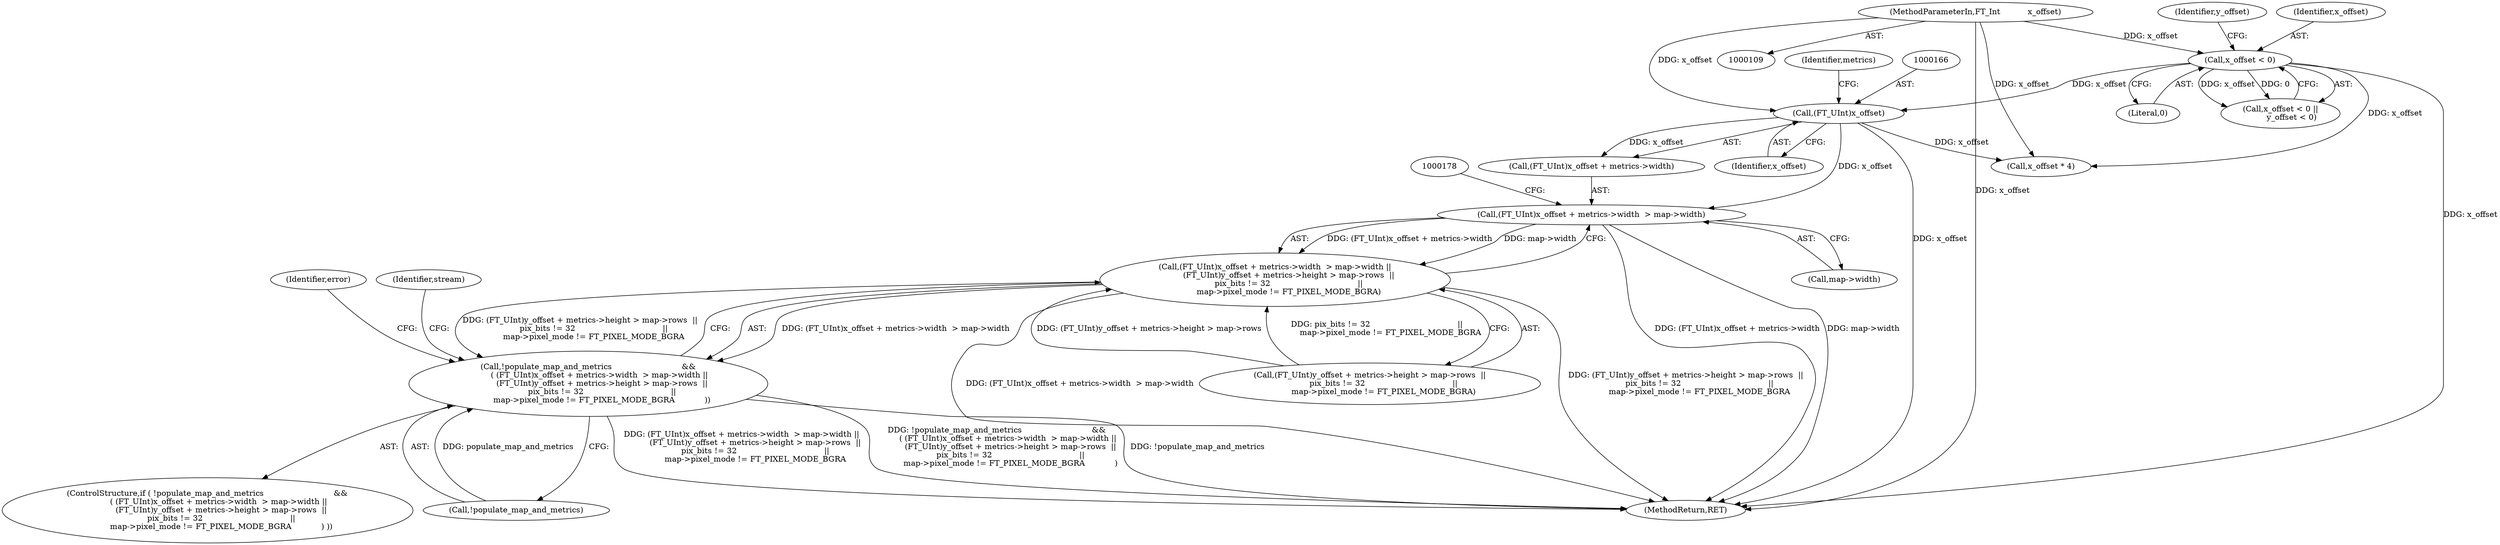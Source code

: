 digraph "0_savannah_b3500af717010137046ec4076d1e1c0641e33727_6@pointer" {
"1000163" [label="(Call,(FT_UInt)x_offset + metrics->width  > map->width)"];
"1000165" [label="(Call,(FT_UInt)x_offset)"];
"1000146" [label="(Call,x_offset < 0)"];
"1000111" [label="(MethodParameterIn,FT_Int           x_offset)"];
"1000162" [label="(Call,(FT_UInt)x_offset + metrics->width  > map->width ||\n           (FT_UInt)y_offset + metrics->height > map->rows  ||\n           pix_bits != 32                                   ||\n           map->pixel_mode != FT_PIXEL_MODE_BGRA)"];
"1000159" [label="(Call,!populate_map_and_metrics                            &&\n         ( (FT_UInt)x_offset + metrics->width  > map->width ||\n           (FT_UInt)y_offset + metrics->height > map->rows  ||\n           pix_bits != 32                                   ||\n           map->pixel_mode != FT_PIXEL_MODE_BGRA            ))"];
"1000160" [label="(Call,!populate_map_and_metrics)"];
"1000147" [label="(Identifier,x_offset)"];
"1000148" [label="(Literal,0)"];
"1000158" [label="(ControlStructure,if ( !populate_map_and_metrics                            &&\n         ( (FT_UInt)x_offset + metrics->width  > map->width ||\n           (FT_UInt)y_offset + metrics->height > map->rows  ||\n           pix_bits != 32                                   ||\n           map->pixel_mode != FT_PIXEL_MODE_BGRA            ) ))"];
"1000522" [label="(Call,x_offset * 4)"];
"1000145" [label="(Call,x_offset < 0 ||\n         y_offset < 0)"];
"1000146" [label="(Call,x_offset < 0)"];
"1000164" [label="(Call,(FT_UInt)x_offset + metrics->width)"];
"1000162" [label="(Call,(FT_UInt)x_offset + metrics->width  > map->width ||\n           (FT_UInt)y_offset + metrics->height > map->rows  ||\n           pix_bits != 32                                   ||\n           map->pixel_mode != FT_PIXEL_MODE_BGRA)"];
"1000171" [label="(Call,map->width)"];
"1000169" [label="(Identifier,metrics)"];
"1000546" [label="(MethodReturn,RET)"];
"1000150" [label="(Identifier,y_offset)"];
"1000111" [label="(MethodParameterIn,FT_Int           x_offset)"];
"1000174" [label="(Call,(FT_UInt)y_offset + metrics->height > map->rows  ||\n           pix_bits != 32                                   ||\n           map->pixel_mode != FT_PIXEL_MODE_BGRA)"];
"1000197" [label="(Identifier,error)"];
"1000159" [label="(Call,!populate_map_and_metrics                            &&\n         ( (FT_UInt)x_offset + metrics->width  > map->width ||\n           (FT_UInt)y_offset + metrics->height > map->rows  ||\n           pix_bits != 32                                   ||\n           map->pixel_mode != FT_PIXEL_MODE_BGRA            ))"];
"1000163" [label="(Call,(FT_UInt)x_offset + metrics->width  > map->width)"];
"1000203" [label="(Identifier,stream)"];
"1000165" [label="(Call,(FT_UInt)x_offset)"];
"1000167" [label="(Identifier,x_offset)"];
"1000163" -> "1000162"  [label="AST: "];
"1000163" -> "1000171"  [label="CFG: "];
"1000164" -> "1000163"  [label="AST: "];
"1000171" -> "1000163"  [label="AST: "];
"1000178" -> "1000163"  [label="CFG: "];
"1000162" -> "1000163"  [label="CFG: "];
"1000163" -> "1000546"  [label="DDG: (FT_UInt)x_offset + metrics->width"];
"1000163" -> "1000546"  [label="DDG: map->width"];
"1000163" -> "1000162"  [label="DDG: (FT_UInt)x_offset + metrics->width"];
"1000163" -> "1000162"  [label="DDG: map->width"];
"1000165" -> "1000163"  [label="DDG: x_offset"];
"1000165" -> "1000164"  [label="AST: "];
"1000165" -> "1000167"  [label="CFG: "];
"1000166" -> "1000165"  [label="AST: "];
"1000167" -> "1000165"  [label="AST: "];
"1000169" -> "1000165"  [label="CFG: "];
"1000165" -> "1000546"  [label="DDG: x_offset"];
"1000165" -> "1000164"  [label="DDG: x_offset"];
"1000146" -> "1000165"  [label="DDG: x_offset"];
"1000111" -> "1000165"  [label="DDG: x_offset"];
"1000165" -> "1000522"  [label="DDG: x_offset"];
"1000146" -> "1000145"  [label="AST: "];
"1000146" -> "1000148"  [label="CFG: "];
"1000147" -> "1000146"  [label="AST: "];
"1000148" -> "1000146"  [label="AST: "];
"1000150" -> "1000146"  [label="CFG: "];
"1000145" -> "1000146"  [label="CFG: "];
"1000146" -> "1000546"  [label="DDG: x_offset"];
"1000146" -> "1000145"  [label="DDG: x_offset"];
"1000146" -> "1000145"  [label="DDG: 0"];
"1000111" -> "1000146"  [label="DDG: x_offset"];
"1000146" -> "1000522"  [label="DDG: x_offset"];
"1000111" -> "1000109"  [label="AST: "];
"1000111" -> "1000546"  [label="DDG: x_offset"];
"1000111" -> "1000522"  [label="DDG: x_offset"];
"1000162" -> "1000159"  [label="AST: "];
"1000162" -> "1000174"  [label="CFG: "];
"1000174" -> "1000162"  [label="AST: "];
"1000159" -> "1000162"  [label="CFG: "];
"1000162" -> "1000546"  [label="DDG: (FT_UInt)x_offset + metrics->width  > map->width"];
"1000162" -> "1000546"  [label="DDG: (FT_UInt)y_offset + metrics->height > map->rows  ||\n           pix_bits != 32                                   ||\n           map->pixel_mode != FT_PIXEL_MODE_BGRA"];
"1000162" -> "1000159"  [label="DDG: (FT_UInt)x_offset + metrics->width  > map->width"];
"1000162" -> "1000159"  [label="DDG: (FT_UInt)y_offset + metrics->height > map->rows  ||\n           pix_bits != 32                                   ||\n           map->pixel_mode != FT_PIXEL_MODE_BGRA"];
"1000174" -> "1000162"  [label="DDG: (FT_UInt)y_offset + metrics->height > map->rows"];
"1000174" -> "1000162"  [label="DDG: pix_bits != 32                                   ||\n           map->pixel_mode != FT_PIXEL_MODE_BGRA"];
"1000159" -> "1000158"  [label="AST: "];
"1000159" -> "1000160"  [label="CFG: "];
"1000160" -> "1000159"  [label="AST: "];
"1000197" -> "1000159"  [label="CFG: "];
"1000203" -> "1000159"  [label="CFG: "];
"1000159" -> "1000546"  [label="DDG: !populate_map_and_metrics                            &&\n         ( (FT_UInt)x_offset + metrics->width  > map->width ||\n           (FT_UInt)y_offset + metrics->height > map->rows  ||\n           pix_bits != 32                                   ||\n           map->pixel_mode != FT_PIXEL_MODE_BGRA            )"];
"1000159" -> "1000546"  [label="DDG: !populate_map_and_metrics"];
"1000159" -> "1000546"  [label="DDG: (FT_UInt)x_offset + metrics->width  > map->width ||\n           (FT_UInt)y_offset + metrics->height > map->rows  ||\n           pix_bits != 32                                   ||\n           map->pixel_mode != FT_PIXEL_MODE_BGRA"];
"1000160" -> "1000159"  [label="DDG: populate_map_and_metrics"];
}
